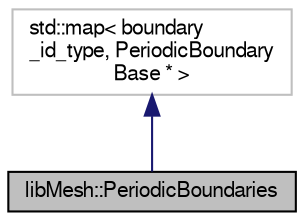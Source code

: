 digraph "libMesh::PeriodicBoundaries"
{
  edge [fontname="FreeSans",fontsize="10",labelfontname="FreeSans",labelfontsize="10"];
  node [fontname="FreeSans",fontsize="10",shape=record];
  Node1 [label="libMesh::PeriodicBoundaries",height=0.2,width=0.4,color="black", fillcolor="grey75", style="filled", fontcolor="black"];
  Node2 -> Node1 [dir="back",color="midnightblue",fontsize="10",style="solid",fontname="FreeSans"];
  Node2 [label="std::map\< boundary\l_id_type, PeriodicBoundary\lBase * \>",height=0.2,width=0.4,color="grey75", fillcolor="white", style="filled"];
}
